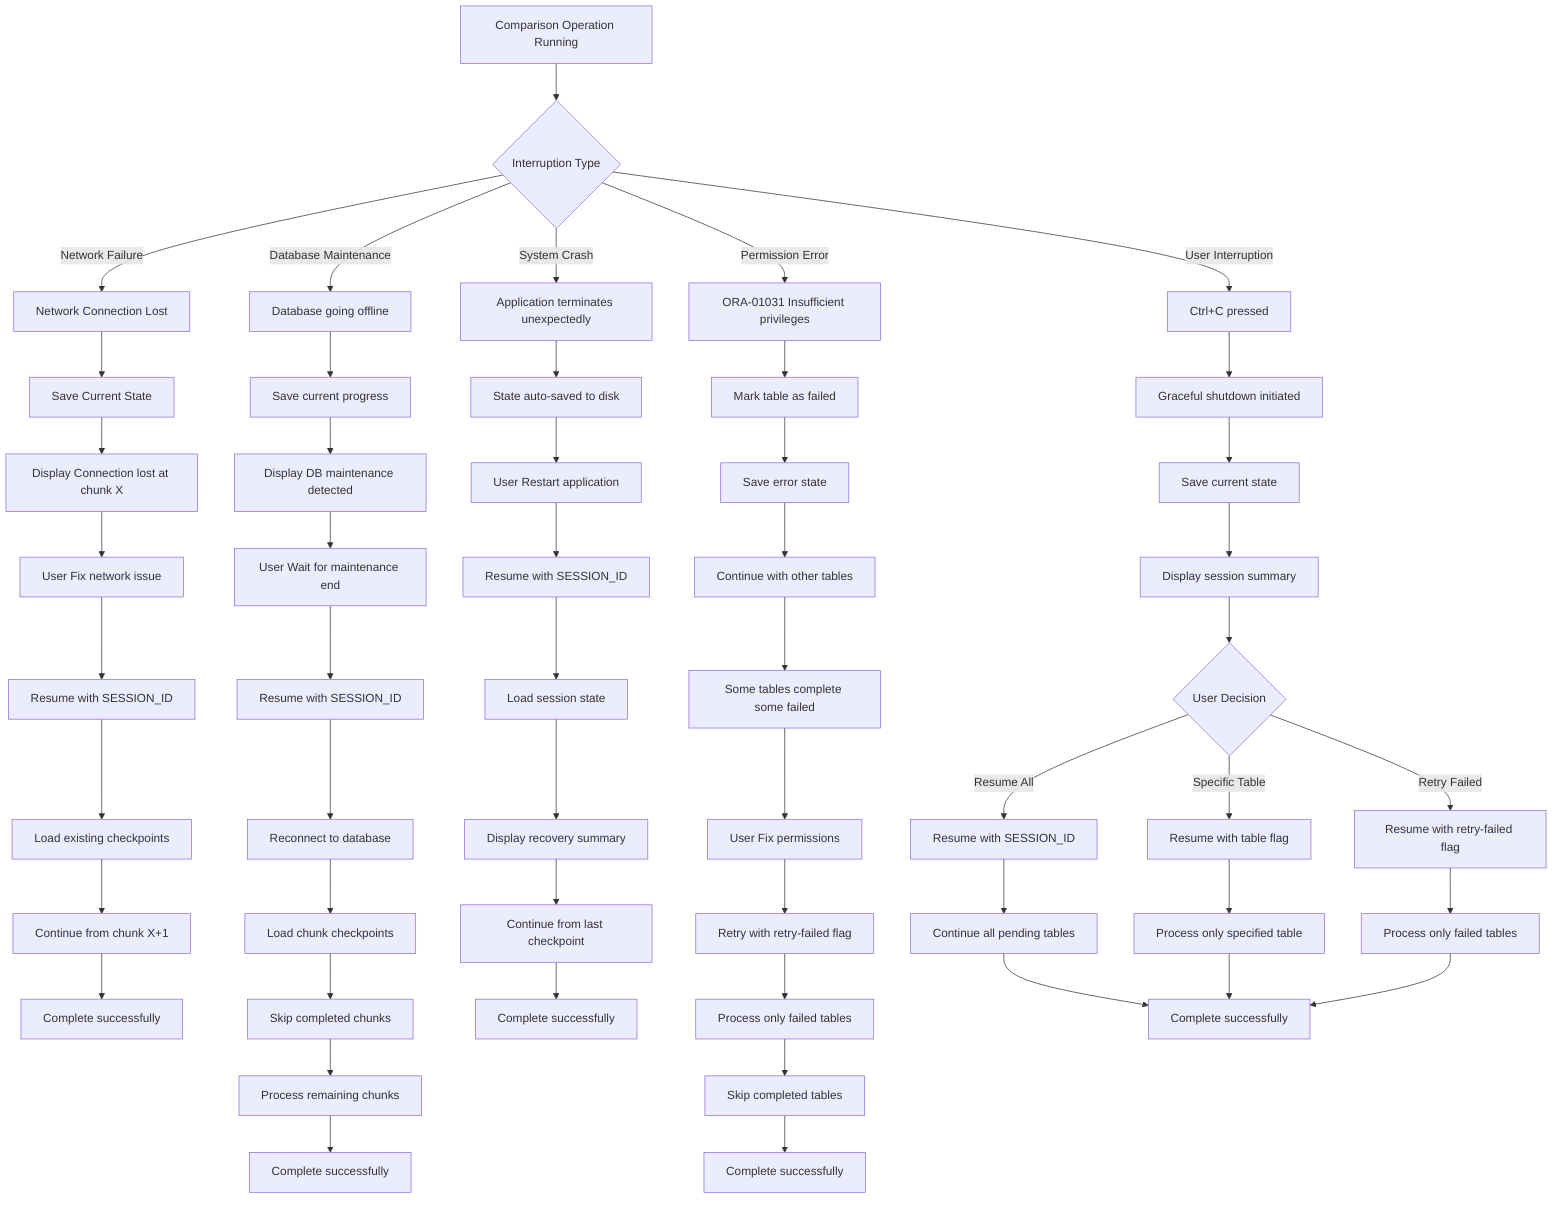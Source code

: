 flowchart TD
    A[Comparison Operation Running] --> B{Interruption Type}
    
    B -->|Network Failure| C[Network Connection Lost]
    C --> D[Save Current State]
    D --> E[Display Connection lost at chunk X]
    E --> F[User Fix network issue]
    F --> G[Resume with SESSION_ID]
    G --> H[Load existing checkpoints]
    H --> I[Continue from chunk X+1]
    I --> J[Complete successfully]
    
    B -->|Database Maintenance| K[Database going offline]
    K --> L[Save current progress]
    L --> M[Display DB maintenance detected]
    M --> N[User Wait for maintenance end]
    N --> O[Resume with SESSION_ID]
    O --> P[Reconnect to database]
    P --> Q[Load chunk checkpoints] 
    Q --> R[Skip completed chunks]
    R --> S[Process remaining chunks]
    S --> T[Complete successfully]
    
    B -->|System Crash| U[Application terminates unexpectedly]
    U --> V[State auto-saved to disk]
    V --> W[User Restart application]
    W --> X[Resume with SESSION_ID]
    X --> Y[Load session state]
    Y --> Z[Display recovery summary]  
    Z --> AA[Continue from last checkpoint]
    AA --> BB[Complete successfully]
    
    B -->|Permission Error| CC[ORA-01031 Insufficient privileges]
    CC --> DD[Mark table as failed]
    DD --> EE[Save error state]
    EE --> FF[Continue with other tables]
    FF --> GG[Some tables complete some failed]
    GG --> HH[User Fix permissions]
    HH --> II[Retry with retry-failed flag]
    II --> JJ[Process only failed tables]
    JJ --> KK[Skip completed tables]
    KK --> LL[Complete successfully]
    
    B -->|User Interruption| MM[Ctrl+C pressed]
    MM --> NN[Graceful shutdown initiated]
    NN --> OO[Save current state]
    OO --> PP[Display session summary]
    PP --> QQ{User Decision}
    
    QQ -->|Resume All| RR[Resume with SESSION_ID]
    QQ -->|Specific Table| SS[Resume with table flag]
    QQ -->|Retry Failed| TT[Resume with retry-failed flag]
    
    RR --> UU[Continue all pending tables]
    SS --> VV[Process only specified table]
    TT --> WW[Process only failed tables]
    
    UU --> XX[Complete successfully]
    VV --> XX
    WW --> XX